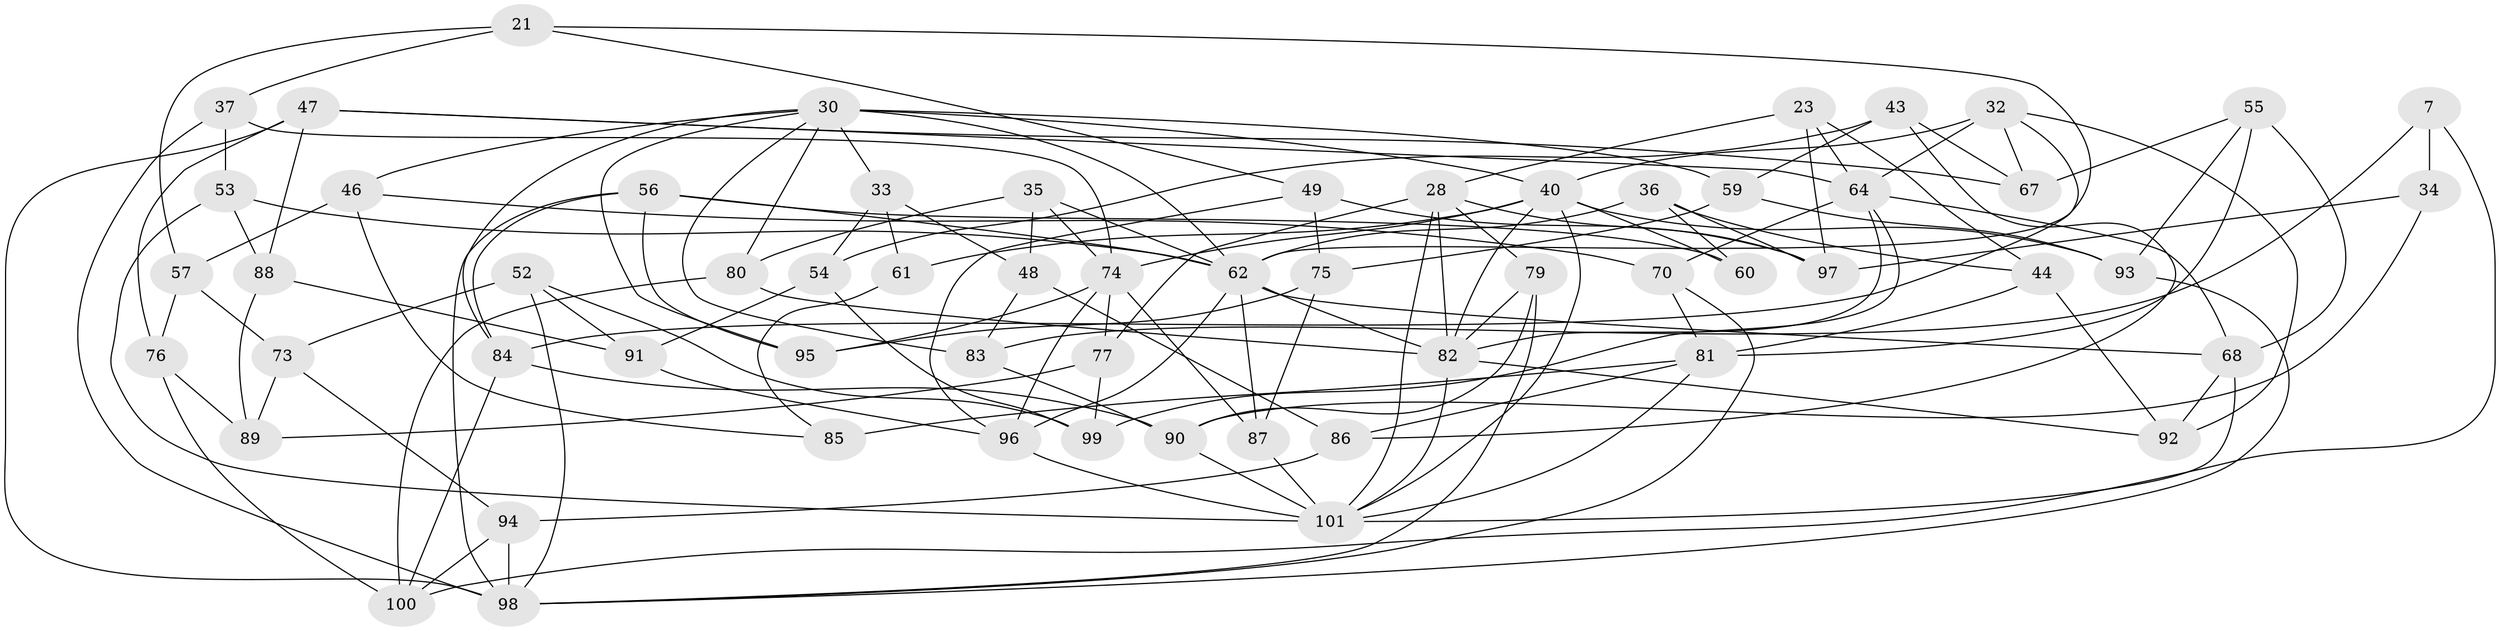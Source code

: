 // original degree distribution, {4: 1.0}
// Generated by graph-tools (version 1.1) at 2025/02/03/04/25 22:02:52]
// undirected, 60 vertices, 141 edges
graph export_dot {
graph [start="1"]
  node [color=gray90,style=filled];
  7;
  21;
  23;
  28 [super="+20"];
  30 [super="+29"];
  32 [super="+31"];
  33 [super="+12"];
  34 [super="+5"];
  35;
  36;
  37;
  40 [super="+1+27"];
  43;
  44;
  46;
  47 [super="+38"];
  48;
  49;
  52;
  53;
  54;
  55;
  56 [super="+16"];
  57;
  59;
  60;
  61;
  62 [super="+15+50"];
  64 [super="+13+25"];
  67;
  68 [super="+58"];
  70;
  73;
  74 [super="+14+19"];
  75;
  76;
  77;
  79;
  80 [super="+72"];
  81 [super="+69+78"];
  82 [super="+11+51+39"];
  83;
  84 [super="+65"];
  85;
  86;
  87 [super="+63"];
  88;
  89;
  90 [super="+41"];
  91;
  92;
  93;
  94 [super="+22"];
  95;
  96 [super="+18"];
  97 [super="+71"];
  98 [super="+3+42+26"];
  99;
  100 [super="+6+24"];
  101 [super="+4+66"];
  7 -- 34 [weight=2];
  7 -- 83;
  7 -- 100;
  21 -- 57;
  21 -- 37;
  21 -- 49;
  21 -- 62;
  23 -- 28;
  23 -- 44;
  23 -- 97;
  23 -- 64;
  28 -- 101;
  28 -- 82;
  28 -- 97;
  28 -- 77;
  28 -- 79;
  30 -- 46;
  30 -- 33 [weight=2];
  30 -- 40;
  30 -- 80;
  30 -- 83;
  30 -- 84;
  30 -- 59;
  30 -- 95;
  30 -- 62;
  32 -- 67;
  32 -- 84;
  32 -- 64 [weight=2];
  32 -- 40;
  32 -- 92;
  33 -- 61 [weight=2];
  33 -- 48;
  33 -- 54;
  34 -- 97 [weight=2];
  34 -- 90 [weight=2];
  35 -- 48;
  35 -- 74;
  35 -- 80;
  35 -- 62;
  36 -- 60;
  36 -- 44;
  36 -- 97;
  36 -- 62;
  37 -- 74;
  37 -- 53;
  37 -- 98;
  40 -- 61;
  40 -- 60;
  40 -- 101;
  40 -- 93;
  40 -- 82;
  40 -- 74;
  43 -- 54;
  43 -- 86;
  43 -- 67;
  43 -- 59;
  44 -- 92;
  44 -- 81;
  46 -- 70;
  46 -- 85;
  46 -- 57;
  47 -- 67;
  47 -- 76;
  47 -- 98 [weight=2];
  47 -- 88;
  47 -- 64;
  48 -- 86;
  48 -- 83;
  49 -- 97;
  49 -- 75;
  49 -- 96;
  52 -- 99;
  52 -- 91;
  52 -- 73;
  52 -- 98;
  53 -- 62;
  53 -- 88;
  53 -- 101;
  54 -- 91;
  54 -- 99;
  55 -- 93;
  55 -- 67;
  55 -- 68;
  55 -- 81;
  56 -- 60 [weight=2];
  56 -- 98;
  56 -- 95;
  56 -- 84;
  56 -- 62;
  57 -- 73;
  57 -- 76;
  59 -- 75;
  59 -- 93;
  61 -- 85;
  62 -- 68 [weight=2];
  62 -- 96;
  62 -- 82 [weight=2];
  62 -- 87;
  64 -- 82;
  64 -- 99;
  64 -- 70;
  64 -- 68;
  68 -- 101;
  68 -- 92;
  70 -- 81;
  70 -- 98;
  73 -- 89;
  73 -- 94;
  74 -- 96 [weight=2];
  74 -- 77;
  74 -- 95;
  74 -- 87;
  75 -- 95;
  75 -- 87;
  76 -- 89;
  76 -- 100;
  77 -- 99;
  77 -- 89;
  79 -- 90;
  79 -- 98;
  79 -- 82;
  80 -- 100 [weight=2];
  80 -- 82 [weight=2];
  81 -- 85 [weight=2];
  81 -- 101 [weight=2];
  81 -- 86;
  82 -- 92;
  82 -- 101;
  83 -- 90;
  84 -- 100 [weight=2];
  84 -- 90;
  86 -- 94;
  87 -- 101 [weight=3];
  88 -- 91;
  88 -- 89;
  90 -- 101;
  91 -- 96;
  93 -- 98;
  94 -- 98 [weight=2];
  94 -- 100 [weight=2];
  96 -- 101;
}
